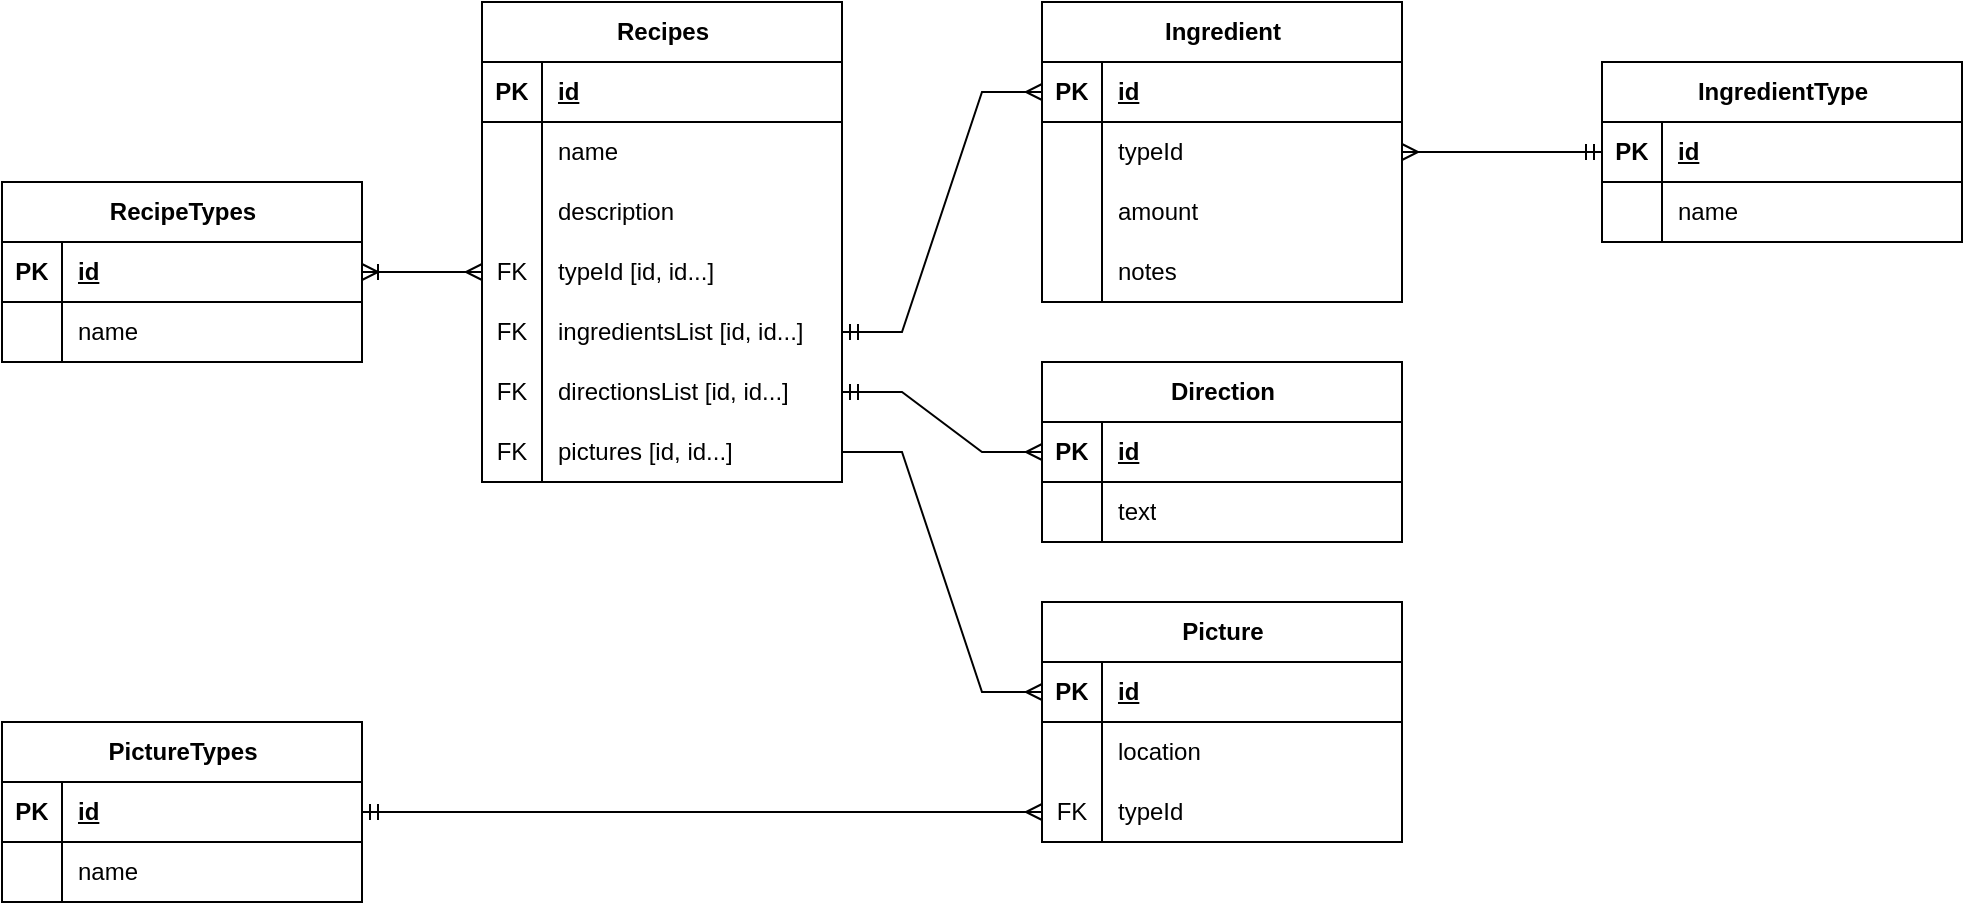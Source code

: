 <mxfile version="21.7.4" type="github">
  <diagram name="Page-1" id="D5alb9Moifd8iYm64lUn">
    <mxGraphModel dx="1430" dy="534" grid="1" gridSize="10" guides="1" tooltips="1" connect="1" arrows="1" fold="1" page="1" pageScale="1" pageWidth="1100" pageHeight="850" math="0" shadow="0">
      <root>
        <mxCell id="0" />
        <mxCell id="1" parent="0" />
        <mxCell id="oCKbtR8Srotwf5b5OLEw-14" value="&lt;div&gt;Recipes&lt;/div&gt;" style="shape=table;startSize=30;container=1;collapsible=1;childLayout=tableLayout;fixedRows=1;rowLines=0;fontStyle=1;align=center;resizeLast=1;html=1;" parent="1" vertex="1">
          <mxGeometry x="280" y="60" width="180" height="240" as="geometry" />
        </mxCell>
        <mxCell id="oCKbtR8Srotwf5b5OLEw-15" value="" style="shape=tableRow;horizontal=0;startSize=0;swimlaneHead=0;swimlaneBody=0;fillColor=none;collapsible=0;dropTarget=0;points=[[0,0.5],[1,0.5]];portConstraint=eastwest;top=0;left=0;right=0;bottom=1;" parent="oCKbtR8Srotwf5b5OLEw-14" vertex="1">
          <mxGeometry y="30" width="180" height="30" as="geometry" />
        </mxCell>
        <mxCell id="oCKbtR8Srotwf5b5OLEw-16" value="PK" style="shape=partialRectangle;connectable=0;fillColor=none;top=0;left=0;bottom=0;right=0;fontStyle=1;overflow=hidden;whiteSpace=wrap;html=1;" parent="oCKbtR8Srotwf5b5OLEw-15" vertex="1">
          <mxGeometry width="30" height="30" as="geometry">
            <mxRectangle width="30" height="30" as="alternateBounds" />
          </mxGeometry>
        </mxCell>
        <mxCell id="oCKbtR8Srotwf5b5OLEw-17" value="id" style="shape=partialRectangle;connectable=0;fillColor=none;top=0;left=0;bottom=0;right=0;align=left;spacingLeft=6;fontStyle=5;overflow=hidden;whiteSpace=wrap;html=1;" parent="oCKbtR8Srotwf5b5OLEw-15" vertex="1">
          <mxGeometry x="30" width="150" height="30" as="geometry">
            <mxRectangle width="150" height="30" as="alternateBounds" />
          </mxGeometry>
        </mxCell>
        <mxCell id="oCKbtR8Srotwf5b5OLEw-18" value="" style="shape=tableRow;horizontal=0;startSize=0;swimlaneHead=0;swimlaneBody=0;fillColor=none;collapsible=0;dropTarget=0;points=[[0,0.5],[1,0.5]];portConstraint=eastwest;top=0;left=0;right=0;bottom=0;" parent="oCKbtR8Srotwf5b5OLEw-14" vertex="1">
          <mxGeometry y="60" width="180" height="30" as="geometry" />
        </mxCell>
        <mxCell id="oCKbtR8Srotwf5b5OLEw-19" value="" style="shape=partialRectangle;connectable=0;fillColor=none;top=0;left=0;bottom=0;right=0;editable=1;overflow=hidden;whiteSpace=wrap;html=1;" parent="oCKbtR8Srotwf5b5OLEw-18" vertex="1">
          <mxGeometry width="30" height="30" as="geometry">
            <mxRectangle width="30" height="30" as="alternateBounds" />
          </mxGeometry>
        </mxCell>
        <mxCell id="oCKbtR8Srotwf5b5OLEw-20" value="name" style="shape=partialRectangle;connectable=0;fillColor=none;top=0;left=0;bottom=0;right=0;align=left;spacingLeft=6;overflow=hidden;whiteSpace=wrap;html=1;" parent="oCKbtR8Srotwf5b5OLEw-18" vertex="1">
          <mxGeometry x="30" width="150" height="30" as="geometry">
            <mxRectangle width="150" height="30" as="alternateBounds" />
          </mxGeometry>
        </mxCell>
        <mxCell id="oCKbtR8Srotwf5b5OLEw-21" value="" style="shape=tableRow;horizontal=0;startSize=0;swimlaneHead=0;swimlaneBody=0;fillColor=none;collapsible=0;dropTarget=0;points=[[0,0.5],[1,0.5]];portConstraint=eastwest;top=0;left=0;right=0;bottom=0;" parent="oCKbtR8Srotwf5b5OLEw-14" vertex="1">
          <mxGeometry y="90" width="180" height="30" as="geometry" />
        </mxCell>
        <mxCell id="oCKbtR8Srotwf5b5OLEw-22" value="" style="shape=partialRectangle;connectable=0;fillColor=none;top=0;left=0;bottom=0;right=0;editable=1;overflow=hidden;whiteSpace=wrap;html=1;" parent="oCKbtR8Srotwf5b5OLEw-21" vertex="1">
          <mxGeometry width="30" height="30" as="geometry">
            <mxRectangle width="30" height="30" as="alternateBounds" />
          </mxGeometry>
        </mxCell>
        <mxCell id="oCKbtR8Srotwf5b5OLEw-23" value="description" style="shape=partialRectangle;connectable=0;fillColor=none;top=0;left=0;bottom=0;right=0;align=left;spacingLeft=6;overflow=hidden;whiteSpace=wrap;html=1;" parent="oCKbtR8Srotwf5b5OLEw-21" vertex="1">
          <mxGeometry x="30" width="150" height="30" as="geometry">
            <mxRectangle width="150" height="30" as="alternateBounds" />
          </mxGeometry>
        </mxCell>
        <mxCell id="oCKbtR8Srotwf5b5OLEw-24" value="" style="shape=tableRow;horizontal=0;startSize=0;swimlaneHead=0;swimlaneBody=0;fillColor=none;collapsible=0;dropTarget=0;points=[[0,0.5],[1,0.5]];portConstraint=eastwest;top=0;left=0;right=0;bottom=0;" parent="oCKbtR8Srotwf5b5OLEw-14" vertex="1">
          <mxGeometry y="120" width="180" height="30" as="geometry" />
        </mxCell>
        <mxCell id="oCKbtR8Srotwf5b5OLEw-25" value="FK" style="shape=partialRectangle;connectable=0;fillColor=none;top=0;left=0;bottom=0;right=0;editable=1;overflow=hidden;whiteSpace=wrap;html=1;" parent="oCKbtR8Srotwf5b5OLEw-24" vertex="1">
          <mxGeometry width="30" height="30" as="geometry">
            <mxRectangle width="30" height="30" as="alternateBounds" />
          </mxGeometry>
        </mxCell>
        <mxCell id="oCKbtR8Srotwf5b5OLEw-26" value="typeId [id, id...]" style="shape=partialRectangle;connectable=0;fillColor=none;top=0;left=0;bottom=0;right=0;align=left;spacingLeft=6;overflow=hidden;whiteSpace=wrap;html=1;" parent="oCKbtR8Srotwf5b5OLEw-24" vertex="1">
          <mxGeometry x="30" width="150" height="30" as="geometry">
            <mxRectangle width="150" height="30" as="alternateBounds" />
          </mxGeometry>
        </mxCell>
        <mxCell id="Uu37mNK2mu2uqTFhkGx0-7" style="shape=tableRow;horizontal=0;startSize=0;swimlaneHead=0;swimlaneBody=0;fillColor=none;collapsible=0;dropTarget=0;points=[[0,0.5],[1,0.5]];portConstraint=eastwest;top=0;left=0;right=0;bottom=0;" vertex="1" parent="oCKbtR8Srotwf5b5OLEw-14">
          <mxGeometry y="150" width="180" height="30" as="geometry" />
        </mxCell>
        <mxCell id="Uu37mNK2mu2uqTFhkGx0-8" value="FK" style="shape=partialRectangle;connectable=0;fillColor=none;top=0;left=0;bottom=0;right=0;editable=1;overflow=hidden;whiteSpace=wrap;html=1;" vertex="1" parent="Uu37mNK2mu2uqTFhkGx0-7">
          <mxGeometry width="30" height="30" as="geometry">
            <mxRectangle width="30" height="30" as="alternateBounds" />
          </mxGeometry>
        </mxCell>
        <mxCell id="Uu37mNK2mu2uqTFhkGx0-9" value="ingredientsList [id, id...]" style="shape=partialRectangle;connectable=0;fillColor=none;top=0;left=0;bottom=0;right=0;align=left;spacingLeft=6;overflow=hidden;whiteSpace=wrap;html=1;" vertex="1" parent="Uu37mNK2mu2uqTFhkGx0-7">
          <mxGeometry x="30" width="150" height="30" as="geometry">
            <mxRectangle width="150" height="30" as="alternateBounds" />
          </mxGeometry>
        </mxCell>
        <mxCell id="Uu37mNK2mu2uqTFhkGx0-4" style="shape=tableRow;horizontal=0;startSize=0;swimlaneHead=0;swimlaneBody=0;fillColor=none;collapsible=0;dropTarget=0;points=[[0,0.5],[1,0.5]];portConstraint=eastwest;top=0;left=0;right=0;bottom=0;" vertex="1" parent="oCKbtR8Srotwf5b5OLEw-14">
          <mxGeometry y="180" width="180" height="30" as="geometry" />
        </mxCell>
        <mxCell id="Uu37mNK2mu2uqTFhkGx0-5" value="FK" style="shape=partialRectangle;connectable=0;fillColor=none;top=0;left=0;bottom=0;right=0;editable=1;overflow=hidden;whiteSpace=wrap;html=1;" vertex="1" parent="Uu37mNK2mu2uqTFhkGx0-4">
          <mxGeometry width="30" height="30" as="geometry">
            <mxRectangle width="30" height="30" as="alternateBounds" />
          </mxGeometry>
        </mxCell>
        <mxCell id="Uu37mNK2mu2uqTFhkGx0-6" value="directionsList [id, id...]" style="shape=partialRectangle;connectable=0;fillColor=none;top=0;left=0;bottom=0;right=0;align=left;spacingLeft=6;overflow=hidden;whiteSpace=wrap;html=1;" vertex="1" parent="Uu37mNK2mu2uqTFhkGx0-4">
          <mxGeometry x="30" width="150" height="30" as="geometry">
            <mxRectangle width="150" height="30" as="alternateBounds" />
          </mxGeometry>
        </mxCell>
        <mxCell id="Uu37mNK2mu2uqTFhkGx0-1" style="shape=tableRow;horizontal=0;startSize=0;swimlaneHead=0;swimlaneBody=0;fillColor=none;collapsible=0;dropTarget=0;points=[[0,0.5],[1,0.5]];portConstraint=eastwest;top=0;left=0;right=0;bottom=0;" vertex="1" parent="oCKbtR8Srotwf5b5OLEw-14">
          <mxGeometry y="210" width="180" height="30" as="geometry" />
        </mxCell>
        <mxCell id="Uu37mNK2mu2uqTFhkGx0-2" value="FK" style="shape=partialRectangle;connectable=0;fillColor=none;top=0;left=0;bottom=0;right=0;editable=1;overflow=hidden;whiteSpace=wrap;html=1;" vertex="1" parent="Uu37mNK2mu2uqTFhkGx0-1">
          <mxGeometry width="30" height="30" as="geometry">
            <mxRectangle width="30" height="30" as="alternateBounds" />
          </mxGeometry>
        </mxCell>
        <mxCell id="Uu37mNK2mu2uqTFhkGx0-3" value="pictures [id, id...]" style="shape=partialRectangle;connectable=0;fillColor=none;top=0;left=0;bottom=0;right=0;align=left;spacingLeft=6;overflow=hidden;whiteSpace=wrap;html=1;" vertex="1" parent="Uu37mNK2mu2uqTFhkGx0-1">
          <mxGeometry x="30" width="150" height="30" as="geometry">
            <mxRectangle width="150" height="30" as="alternateBounds" />
          </mxGeometry>
        </mxCell>
        <mxCell id="oCKbtR8Srotwf5b5OLEw-27" value="Ingredient" style="shape=table;startSize=30;container=1;collapsible=1;childLayout=tableLayout;fixedRows=1;rowLines=0;fontStyle=1;align=center;resizeLast=1;html=1;" parent="1" vertex="1">
          <mxGeometry x="560" y="60" width="180" height="150" as="geometry" />
        </mxCell>
        <mxCell id="oCKbtR8Srotwf5b5OLEw-28" value="" style="shape=tableRow;horizontal=0;startSize=0;swimlaneHead=0;swimlaneBody=0;fillColor=none;collapsible=0;dropTarget=0;points=[[0,0.5],[1,0.5]];portConstraint=eastwest;top=0;left=0;right=0;bottom=1;" parent="oCKbtR8Srotwf5b5OLEw-27" vertex="1">
          <mxGeometry y="30" width="180" height="30" as="geometry" />
        </mxCell>
        <mxCell id="oCKbtR8Srotwf5b5OLEw-29" value="PK" style="shape=partialRectangle;connectable=0;fillColor=none;top=0;left=0;bottom=0;right=0;fontStyle=1;overflow=hidden;whiteSpace=wrap;html=1;" parent="oCKbtR8Srotwf5b5OLEw-28" vertex="1">
          <mxGeometry width="30" height="30" as="geometry">
            <mxRectangle width="30" height="30" as="alternateBounds" />
          </mxGeometry>
        </mxCell>
        <mxCell id="oCKbtR8Srotwf5b5OLEw-30" value="id" style="shape=partialRectangle;connectable=0;fillColor=none;top=0;left=0;bottom=0;right=0;align=left;spacingLeft=6;fontStyle=5;overflow=hidden;whiteSpace=wrap;html=1;" parent="oCKbtR8Srotwf5b5OLEw-28" vertex="1">
          <mxGeometry x="30" width="150" height="30" as="geometry">
            <mxRectangle width="150" height="30" as="alternateBounds" />
          </mxGeometry>
        </mxCell>
        <mxCell id="oCKbtR8Srotwf5b5OLEw-31" value="" style="shape=tableRow;horizontal=0;startSize=0;swimlaneHead=0;swimlaneBody=0;fillColor=none;collapsible=0;dropTarget=0;points=[[0,0.5],[1,0.5]];portConstraint=eastwest;top=0;left=0;right=0;bottom=0;" parent="oCKbtR8Srotwf5b5OLEw-27" vertex="1">
          <mxGeometry y="60" width="180" height="30" as="geometry" />
        </mxCell>
        <mxCell id="oCKbtR8Srotwf5b5OLEw-32" value="" style="shape=partialRectangle;connectable=0;fillColor=none;top=0;left=0;bottom=0;right=0;editable=1;overflow=hidden;whiteSpace=wrap;html=1;" parent="oCKbtR8Srotwf5b5OLEw-31" vertex="1">
          <mxGeometry width="30" height="30" as="geometry">
            <mxRectangle width="30" height="30" as="alternateBounds" />
          </mxGeometry>
        </mxCell>
        <mxCell id="oCKbtR8Srotwf5b5OLEw-33" value="typeId" style="shape=partialRectangle;connectable=0;fillColor=none;top=0;left=0;bottom=0;right=0;align=left;spacingLeft=6;overflow=hidden;whiteSpace=wrap;html=1;" parent="oCKbtR8Srotwf5b5OLEw-31" vertex="1">
          <mxGeometry x="30" width="150" height="30" as="geometry">
            <mxRectangle width="150" height="30" as="alternateBounds" />
          </mxGeometry>
        </mxCell>
        <mxCell id="Uu37mNK2mu2uqTFhkGx0-13" style="shape=tableRow;horizontal=0;startSize=0;swimlaneHead=0;swimlaneBody=0;fillColor=none;collapsible=0;dropTarget=0;points=[[0,0.5],[1,0.5]];portConstraint=eastwest;top=0;left=0;right=0;bottom=0;" vertex="1" parent="oCKbtR8Srotwf5b5OLEw-27">
          <mxGeometry y="90" width="180" height="30" as="geometry" />
        </mxCell>
        <mxCell id="Uu37mNK2mu2uqTFhkGx0-14" style="shape=partialRectangle;connectable=0;fillColor=none;top=0;left=0;bottom=0;right=0;editable=1;overflow=hidden;whiteSpace=wrap;html=1;" vertex="1" parent="Uu37mNK2mu2uqTFhkGx0-13">
          <mxGeometry width="30" height="30" as="geometry">
            <mxRectangle width="30" height="30" as="alternateBounds" />
          </mxGeometry>
        </mxCell>
        <mxCell id="Uu37mNK2mu2uqTFhkGx0-15" value="amount" style="shape=partialRectangle;connectable=0;fillColor=none;top=0;left=0;bottom=0;right=0;align=left;spacingLeft=6;overflow=hidden;whiteSpace=wrap;html=1;" vertex="1" parent="Uu37mNK2mu2uqTFhkGx0-13">
          <mxGeometry x="30" width="150" height="30" as="geometry">
            <mxRectangle width="150" height="30" as="alternateBounds" />
          </mxGeometry>
        </mxCell>
        <mxCell id="Uu37mNK2mu2uqTFhkGx0-16" style="shape=tableRow;horizontal=0;startSize=0;swimlaneHead=0;swimlaneBody=0;fillColor=none;collapsible=0;dropTarget=0;points=[[0,0.5],[1,0.5]];portConstraint=eastwest;top=0;left=0;right=0;bottom=0;" vertex="1" parent="oCKbtR8Srotwf5b5OLEw-27">
          <mxGeometry y="120" width="180" height="30" as="geometry" />
        </mxCell>
        <mxCell id="Uu37mNK2mu2uqTFhkGx0-17" style="shape=partialRectangle;connectable=0;fillColor=none;top=0;left=0;bottom=0;right=0;editable=1;overflow=hidden;whiteSpace=wrap;html=1;" vertex="1" parent="Uu37mNK2mu2uqTFhkGx0-16">
          <mxGeometry width="30" height="30" as="geometry">
            <mxRectangle width="30" height="30" as="alternateBounds" />
          </mxGeometry>
        </mxCell>
        <mxCell id="Uu37mNK2mu2uqTFhkGx0-18" value="notes" style="shape=partialRectangle;connectable=0;fillColor=none;top=0;left=0;bottom=0;right=0;align=left;spacingLeft=6;overflow=hidden;whiteSpace=wrap;html=1;" vertex="1" parent="Uu37mNK2mu2uqTFhkGx0-16">
          <mxGeometry x="30" width="150" height="30" as="geometry">
            <mxRectangle width="150" height="30" as="alternateBounds" />
          </mxGeometry>
        </mxCell>
        <mxCell id="oCKbtR8Srotwf5b5OLEw-40" value="Direction" style="shape=table;startSize=30;container=1;collapsible=1;childLayout=tableLayout;fixedRows=1;rowLines=0;fontStyle=1;align=center;resizeLast=1;html=1;" parent="1" vertex="1">
          <mxGeometry x="560" y="240" width="180" height="90" as="geometry" />
        </mxCell>
        <mxCell id="oCKbtR8Srotwf5b5OLEw-41" value="" style="shape=tableRow;horizontal=0;startSize=0;swimlaneHead=0;swimlaneBody=0;fillColor=none;collapsible=0;dropTarget=0;points=[[0,0.5],[1,0.5]];portConstraint=eastwest;top=0;left=0;right=0;bottom=1;" parent="oCKbtR8Srotwf5b5OLEw-40" vertex="1">
          <mxGeometry y="30" width="180" height="30" as="geometry" />
        </mxCell>
        <mxCell id="oCKbtR8Srotwf5b5OLEw-42" value="PK" style="shape=partialRectangle;connectable=0;fillColor=none;top=0;left=0;bottom=0;right=0;fontStyle=1;overflow=hidden;whiteSpace=wrap;html=1;" parent="oCKbtR8Srotwf5b5OLEw-41" vertex="1">
          <mxGeometry width="30" height="30" as="geometry">
            <mxRectangle width="30" height="30" as="alternateBounds" />
          </mxGeometry>
        </mxCell>
        <mxCell id="oCKbtR8Srotwf5b5OLEw-43" value="id" style="shape=partialRectangle;connectable=0;fillColor=none;top=0;left=0;bottom=0;right=0;align=left;spacingLeft=6;fontStyle=5;overflow=hidden;whiteSpace=wrap;html=1;" parent="oCKbtR8Srotwf5b5OLEw-41" vertex="1">
          <mxGeometry x="30" width="150" height="30" as="geometry">
            <mxRectangle width="150" height="30" as="alternateBounds" />
          </mxGeometry>
        </mxCell>
        <mxCell id="oCKbtR8Srotwf5b5OLEw-44" value="" style="shape=tableRow;horizontal=0;startSize=0;swimlaneHead=0;swimlaneBody=0;fillColor=none;collapsible=0;dropTarget=0;points=[[0,0.5],[1,0.5]];portConstraint=eastwest;top=0;left=0;right=0;bottom=0;" parent="oCKbtR8Srotwf5b5OLEw-40" vertex="1">
          <mxGeometry y="60" width="180" height="30" as="geometry" />
        </mxCell>
        <mxCell id="oCKbtR8Srotwf5b5OLEw-45" value="" style="shape=partialRectangle;connectable=0;fillColor=none;top=0;left=0;bottom=0;right=0;editable=1;overflow=hidden;whiteSpace=wrap;html=1;" parent="oCKbtR8Srotwf5b5OLEw-44" vertex="1">
          <mxGeometry width="30" height="30" as="geometry">
            <mxRectangle width="30" height="30" as="alternateBounds" />
          </mxGeometry>
        </mxCell>
        <mxCell id="oCKbtR8Srotwf5b5OLEw-46" value="text" style="shape=partialRectangle;connectable=0;fillColor=none;top=0;left=0;bottom=0;right=0;align=left;spacingLeft=6;overflow=hidden;whiteSpace=wrap;html=1;" parent="oCKbtR8Srotwf5b5OLEw-44" vertex="1">
          <mxGeometry x="30" width="150" height="30" as="geometry">
            <mxRectangle width="150" height="30" as="alternateBounds" />
          </mxGeometry>
        </mxCell>
        <mxCell id="oCKbtR8Srotwf5b5OLEw-53" value="RecipeTypes" style="shape=table;startSize=30;container=1;collapsible=1;childLayout=tableLayout;fixedRows=1;rowLines=0;fontStyle=1;align=center;resizeLast=1;html=1;" parent="1" vertex="1">
          <mxGeometry x="40" y="150" width="180" height="90" as="geometry" />
        </mxCell>
        <mxCell id="oCKbtR8Srotwf5b5OLEw-54" value="" style="shape=tableRow;horizontal=0;startSize=0;swimlaneHead=0;swimlaneBody=0;fillColor=none;collapsible=0;dropTarget=0;points=[[0,0.5],[1,0.5]];portConstraint=eastwest;top=0;left=0;right=0;bottom=1;" parent="oCKbtR8Srotwf5b5OLEw-53" vertex="1">
          <mxGeometry y="30" width="180" height="30" as="geometry" />
        </mxCell>
        <mxCell id="oCKbtR8Srotwf5b5OLEw-55" value="PK" style="shape=partialRectangle;connectable=0;fillColor=none;top=0;left=0;bottom=0;right=0;fontStyle=1;overflow=hidden;whiteSpace=wrap;html=1;" parent="oCKbtR8Srotwf5b5OLEw-54" vertex="1">
          <mxGeometry width="30" height="30" as="geometry">
            <mxRectangle width="30" height="30" as="alternateBounds" />
          </mxGeometry>
        </mxCell>
        <mxCell id="oCKbtR8Srotwf5b5OLEw-56" value="id" style="shape=partialRectangle;connectable=0;fillColor=none;top=0;left=0;bottom=0;right=0;align=left;spacingLeft=6;fontStyle=5;overflow=hidden;whiteSpace=wrap;html=1;" parent="oCKbtR8Srotwf5b5OLEw-54" vertex="1">
          <mxGeometry x="30" width="150" height="30" as="geometry">
            <mxRectangle width="150" height="30" as="alternateBounds" />
          </mxGeometry>
        </mxCell>
        <mxCell id="oCKbtR8Srotwf5b5OLEw-57" value="" style="shape=tableRow;horizontal=0;startSize=0;swimlaneHead=0;swimlaneBody=0;fillColor=none;collapsible=0;dropTarget=0;points=[[0,0.5],[1,0.5]];portConstraint=eastwest;top=0;left=0;right=0;bottom=0;" parent="oCKbtR8Srotwf5b5OLEw-53" vertex="1">
          <mxGeometry y="60" width="180" height="30" as="geometry" />
        </mxCell>
        <mxCell id="oCKbtR8Srotwf5b5OLEw-58" value="" style="shape=partialRectangle;connectable=0;fillColor=none;top=0;left=0;bottom=0;right=0;editable=1;overflow=hidden;whiteSpace=wrap;html=1;" parent="oCKbtR8Srotwf5b5OLEw-57" vertex="1">
          <mxGeometry width="30" height="30" as="geometry">
            <mxRectangle width="30" height="30" as="alternateBounds" />
          </mxGeometry>
        </mxCell>
        <mxCell id="oCKbtR8Srotwf5b5OLEw-59" value="name" style="shape=partialRectangle;connectable=0;fillColor=none;top=0;left=0;bottom=0;right=0;align=left;spacingLeft=6;overflow=hidden;whiteSpace=wrap;html=1;" parent="oCKbtR8Srotwf5b5OLEw-57" vertex="1">
          <mxGeometry x="30" width="150" height="30" as="geometry">
            <mxRectangle width="150" height="30" as="alternateBounds" />
          </mxGeometry>
        </mxCell>
        <mxCell id="oCKbtR8Srotwf5b5OLEw-66" value="" style="edgeStyle=entityRelationEdgeStyle;fontSize=12;html=1;endArrow=ERmany;rounded=0;startArrow=ERoneToMany;startFill=0;" parent="1" source="oCKbtR8Srotwf5b5OLEw-54" target="oCKbtR8Srotwf5b5OLEw-24" edge="1">
          <mxGeometry width="100" height="100" relative="1" as="geometry">
            <mxPoint x="150" y="460" as="sourcePoint" />
            <mxPoint x="250" y="360" as="targetPoint" />
          </mxGeometry>
        </mxCell>
        <mxCell id="oCKbtR8Srotwf5b5OLEw-67" value="" style="edgeStyle=entityRelationEdgeStyle;fontSize=12;html=1;endArrow=ERmany;startArrow=ERmandOne;rounded=0;exitX=1;exitY=0.5;exitDx=0;exitDy=0;endFill=0;" parent="1" source="Uu37mNK2mu2uqTFhkGx0-7" target="oCKbtR8Srotwf5b5OLEw-28" edge="1">
          <mxGeometry width="100" height="100" relative="1" as="geometry">
            <mxPoint x="400" y="450" as="sourcePoint" />
            <mxPoint x="500" y="350" as="targetPoint" />
          </mxGeometry>
        </mxCell>
        <mxCell id="oCKbtR8Srotwf5b5OLEw-68" value="" style="edgeStyle=entityRelationEdgeStyle;fontSize=12;html=1;endArrow=ERmany;startArrow=ERmandOne;rounded=0;exitX=1;exitY=0.5;exitDx=0;exitDy=0;endFill=0;" parent="1" source="Uu37mNK2mu2uqTFhkGx0-4" target="oCKbtR8Srotwf5b5OLEw-41" edge="1">
          <mxGeometry width="100" height="100" relative="1" as="geometry">
            <mxPoint x="330" y="550" as="sourcePoint" />
            <mxPoint x="430" y="450" as="targetPoint" />
          </mxGeometry>
        </mxCell>
        <mxCell id="oCKbtR8Srotwf5b5OLEw-69" value="Picture" style="shape=table;startSize=30;container=1;collapsible=1;childLayout=tableLayout;fixedRows=1;rowLines=0;fontStyle=1;align=center;resizeLast=1;html=1;" parent="1" vertex="1">
          <mxGeometry x="560" y="360" width="180" height="120" as="geometry" />
        </mxCell>
        <mxCell id="oCKbtR8Srotwf5b5OLEw-70" value="" style="shape=tableRow;horizontal=0;startSize=0;swimlaneHead=0;swimlaneBody=0;fillColor=none;collapsible=0;dropTarget=0;points=[[0,0.5],[1,0.5]];portConstraint=eastwest;top=0;left=0;right=0;bottom=1;" parent="oCKbtR8Srotwf5b5OLEw-69" vertex="1">
          <mxGeometry y="30" width="180" height="30" as="geometry" />
        </mxCell>
        <mxCell id="oCKbtR8Srotwf5b5OLEw-71" value="PK" style="shape=partialRectangle;connectable=0;fillColor=none;top=0;left=0;bottom=0;right=0;fontStyle=1;overflow=hidden;whiteSpace=wrap;html=1;" parent="oCKbtR8Srotwf5b5OLEw-70" vertex="1">
          <mxGeometry width="30" height="30" as="geometry">
            <mxRectangle width="30" height="30" as="alternateBounds" />
          </mxGeometry>
        </mxCell>
        <mxCell id="oCKbtR8Srotwf5b5OLEw-72" value="id" style="shape=partialRectangle;connectable=0;fillColor=none;top=0;left=0;bottom=0;right=0;align=left;spacingLeft=6;fontStyle=5;overflow=hidden;whiteSpace=wrap;html=1;" parent="oCKbtR8Srotwf5b5OLEw-70" vertex="1">
          <mxGeometry x="30" width="150" height="30" as="geometry">
            <mxRectangle width="150" height="30" as="alternateBounds" />
          </mxGeometry>
        </mxCell>
        <mxCell id="oCKbtR8Srotwf5b5OLEw-76" value="" style="shape=tableRow;horizontal=0;startSize=0;swimlaneHead=0;swimlaneBody=0;fillColor=none;collapsible=0;dropTarget=0;points=[[0,0.5],[1,0.5]];portConstraint=eastwest;top=0;left=0;right=0;bottom=0;" parent="oCKbtR8Srotwf5b5OLEw-69" vertex="1">
          <mxGeometry y="60" width="180" height="30" as="geometry" />
        </mxCell>
        <mxCell id="oCKbtR8Srotwf5b5OLEw-77" value="" style="shape=partialRectangle;connectable=0;fillColor=none;top=0;left=0;bottom=0;right=0;editable=1;overflow=hidden;whiteSpace=wrap;html=1;" parent="oCKbtR8Srotwf5b5OLEw-76" vertex="1">
          <mxGeometry width="30" height="30" as="geometry">
            <mxRectangle width="30" height="30" as="alternateBounds" />
          </mxGeometry>
        </mxCell>
        <mxCell id="oCKbtR8Srotwf5b5OLEw-78" value="location" style="shape=partialRectangle;connectable=0;fillColor=none;top=0;left=0;bottom=0;right=0;align=left;spacingLeft=6;overflow=hidden;whiteSpace=wrap;html=1;" parent="oCKbtR8Srotwf5b5OLEw-76" vertex="1">
          <mxGeometry x="30" width="150" height="30" as="geometry">
            <mxRectangle width="150" height="30" as="alternateBounds" />
          </mxGeometry>
        </mxCell>
        <mxCell id="oCKbtR8Srotwf5b5OLEw-79" value="" style="shape=tableRow;horizontal=0;startSize=0;swimlaneHead=0;swimlaneBody=0;fillColor=none;collapsible=0;dropTarget=0;points=[[0,0.5],[1,0.5]];portConstraint=eastwest;top=0;left=0;right=0;bottom=0;" parent="oCKbtR8Srotwf5b5OLEw-69" vertex="1">
          <mxGeometry y="90" width="180" height="30" as="geometry" />
        </mxCell>
        <mxCell id="oCKbtR8Srotwf5b5OLEw-80" value="FK" style="shape=partialRectangle;connectable=0;fillColor=none;top=0;left=0;bottom=0;right=0;editable=1;overflow=hidden;whiteSpace=wrap;html=1;" parent="oCKbtR8Srotwf5b5OLEw-79" vertex="1">
          <mxGeometry width="30" height="30" as="geometry">
            <mxRectangle width="30" height="30" as="alternateBounds" />
          </mxGeometry>
        </mxCell>
        <mxCell id="oCKbtR8Srotwf5b5OLEw-81" value="typeId" style="shape=partialRectangle;connectable=0;fillColor=none;top=0;left=0;bottom=0;right=0;align=left;spacingLeft=6;overflow=hidden;whiteSpace=wrap;html=1;" parent="oCKbtR8Srotwf5b5OLEw-79" vertex="1">
          <mxGeometry x="30" width="150" height="30" as="geometry">
            <mxRectangle width="150" height="30" as="alternateBounds" />
          </mxGeometry>
        </mxCell>
        <mxCell id="oCKbtR8Srotwf5b5OLEw-82" value="PictureTypes" style="shape=table;startSize=30;container=1;collapsible=1;childLayout=tableLayout;fixedRows=1;rowLines=0;fontStyle=1;align=center;resizeLast=1;html=1;" parent="1" vertex="1">
          <mxGeometry x="40" y="420" width="180" height="90" as="geometry" />
        </mxCell>
        <mxCell id="oCKbtR8Srotwf5b5OLEw-83" value="" style="shape=tableRow;horizontal=0;startSize=0;swimlaneHead=0;swimlaneBody=0;fillColor=none;collapsible=0;dropTarget=0;points=[[0,0.5],[1,0.5]];portConstraint=eastwest;top=0;left=0;right=0;bottom=1;" parent="oCKbtR8Srotwf5b5OLEw-82" vertex="1">
          <mxGeometry y="30" width="180" height="30" as="geometry" />
        </mxCell>
        <mxCell id="oCKbtR8Srotwf5b5OLEw-84" value="PK" style="shape=partialRectangle;connectable=0;fillColor=none;top=0;left=0;bottom=0;right=0;fontStyle=1;overflow=hidden;whiteSpace=wrap;html=1;" parent="oCKbtR8Srotwf5b5OLEw-83" vertex="1">
          <mxGeometry width="30" height="30" as="geometry">
            <mxRectangle width="30" height="30" as="alternateBounds" />
          </mxGeometry>
        </mxCell>
        <mxCell id="oCKbtR8Srotwf5b5OLEw-85" value="id" style="shape=partialRectangle;connectable=0;fillColor=none;top=0;left=0;bottom=0;right=0;align=left;spacingLeft=6;fontStyle=5;overflow=hidden;whiteSpace=wrap;html=1;" parent="oCKbtR8Srotwf5b5OLEw-83" vertex="1">
          <mxGeometry x="30" width="150" height="30" as="geometry">
            <mxRectangle width="150" height="30" as="alternateBounds" />
          </mxGeometry>
        </mxCell>
        <mxCell id="oCKbtR8Srotwf5b5OLEw-86" value="" style="shape=tableRow;horizontal=0;startSize=0;swimlaneHead=0;swimlaneBody=0;fillColor=none;collapsible=0;dropTarget=0;points=[[0,0.5],[1,0.5]];portConstraint=eastwest;top=0;left=0;right=0;bottom=0;" parent="oCKbtR8Srotwf5b5OLEw-82" vertex="1">
          <mxGeometry y="60" width="180" height="30" as="geometry" />
        </mxCell>
        <mxCell id="oCKbtR8Srotwf5b5OLEw-87" value="" style="shape=partialRectangle;connectable=0;fillColor=none;top=0;left=0;bottom=0;right=0;editable=1;overflow=hidden;whiteSpace=wrap;html=1;" parent="oCKbtR8Srotwf5b5OLEw-86" vertex="1">
          <mxGeometry width="30" height="30" as="geometry">
            <mxRectangle width="30" height="30" as="alternateBounds" />
          </mxGeometry>
        </mxCell>
        <mxCell id="oCKbtR8Srotwf5b5OLEw-88" value="name" style="shape=partialRectangle;connectable=0;fillColor=none;top=0;left=0;bottom=0;right=0;align=left;spacingLeft=6;overflow=hidden;whiteSpace=wrap;html=1;" parent="oCKbtR8Srotwf5b5OLEw-86" vertex="1">
          <mxGeometry x="30" width="150" height="30" as="geometry">
            <mxRectangle width="150" height="30" as="alternateBounds" />
          </mxGeometry>
        </mxCell>
        <mxCell id="oCKbtR8Srotwf5b5OLEw-95" value="" style="edgeStyle=entityRelationEdgeStyle;fontSize=12;html=1;endArrow=ERmany;rounded=0;startArrow=ERmandOne;startFill=0;" parent="1" source="oCKbtR8Srotwf5b5OLEw-83" target="oCKbtR8Srotwf5b5OLEw-79" edge="1">
          <mxGeometry width="100" height="100" relative="1" as="geometry">
            <mxPoint x="180" y="690" as="sourcePoint" />
            <mxPoint x="280" y="590" as="targetPoint" />
          </mxGeometry>
        </mxCell>
        <mxCell id="oCKbtR8Srotwf5b5OLEw-96" value="" style="edgeStyle=entityRelationEdgeStyle;fontSize=12;html=1;endArrow=ERmany;rounded=0;exitX=1;exitY=0.5;exitDx=0;exitDy=0;entryX=0;entryY=0.5;entryDx=0;entryDy=0;" parent="1" source="Uu37mNK2mu2uqTFhkGx0-1" target="oCKbtR8Srotwf5b5OLEw-70" edge="1">
          <mxGeometry width="100" height="100" relative="1" as="geometry">
            <mxPoint x="430" y="340" as="sourcePoint" />
            <mxPoint x="490" y="600" as="targetPoint" />
          </mxGeometry>
        </mxCell>
        <mxCell id="Uu37mNK2mu2uqTFhkGx0-24" value="IngredientType" style="shape=table;startSize=30;container=1;collapsible=1;childLayout=tableLayout;fixedRows=1;rowLines=0;fontStyle=1;align=center;resizeLast=1;html=1;" vertex="1" parent="1">
          <mxGeometry x="840" y="90" width="180" height="90" as="geometry" />
        </mxCell>
        <mxCell id="Uu37mNK2mu2uqTFhkGx0-25" value="" style="shape=tableRow;horizontal=0;startSize=0;swimlaneHead=0;swimlaneBody=0;fillColor=none;collapsible=0;dropTarget=0;points=[[0,0.5],[1,0.5]];portConstraint=eastwest;top=0;left=0;right=0;bottom=1;" vertex="1" parent="Uu37mNK2mu2uqTFhkGx0-24">
          <mxGeometry y="30" width="180" height="30" as="geometry" />
        </mxCell>
        <mxCell id="Uu37mNK2mu2uqTFhkGx0-26" value="PK" style="shape=partialRectangle;connectable=0;fillColor=none;top=0;left=0;bottom=0;right=0;fontStyle=1;overflow=hidden;whiteSpace=wrap;html=1;" vertex="1" parent="Uu37mNK2mu2uqTFhkGx0-25">
          <mxGeometry width="30" height="30" as="geometry">
            <mxRectangle width="30" height="30" as="alternateBounds" />
          </mxGeometry>
        </mxCell>
        <mxCell id="Uu37mNK2mu2uqTFhkGx0-27" value="id" style="shape=partialRectangle;connectable=0;fillColor=none;top=0;left=0;bottom=0;right=0;align=left;spacingLeft=6;fontStyle=5;overflow=hidden;whiteSpace=wrap;html=1;" vertex="1" parent="Uu37mNK2mu2uqTFhkGx0-25">
          <mxGeometry x="30" width="150" height="30" as="geometry">
            <mxRectangle width="150" height="30" as="alternateBounds" />
          </mxGeometry>
        </mxCell>
        <mxCell id="Uu37mNK2mu2uqTFhkGx0-28" value="" style="shape=tableRow;horizontal=0;startSize=0;swimlaneHead=0;swimlaneBody=0;fillColor=none;collapsible=0;dropTarget=0;points=[[0,0.5],[1,0.5]];portConstraint=eastwest;top=0;left=0;right=0;bottom=0;" vertex="1" parent="Uu37mNK2mu2uqTFhkGx0-24">
          <mxGeometry y="60" width="180" height="30" as="geometry" />
        </mxCell>
        <mxCell id="Uu37mNK2mu2uqTFhkGx0-29" value="" style="shape=partialRectangle;connectable=0;fillColor=none;top=0;left=0;bottom=0;right=0;editable=1;overflow=hidden;whiteSpace=wrap;html=1;" vertex="1" parent="Uu37mNK2mu2uqTFhkGx0-28">
          <mxGeometry width="30" height="30" as="geometry">
            <mxRectangle width="30" height="30" as="alternateBounds" />
          </mxGeometry>
        </mxCell>
        <mxCell id="Uu37mNK2mu2uqTFhkGx0-30" value="name" style="shape=partialRectangle;connectable=0;fillColor=none;top=0;left=0;bottom=0;right=0;align=left;spacingLeft=6;overflow=hidden;whiteSpace=wrap;html=1;" vertex="1" parent="Uu37mNK2mu2uqTFhkGx0-28">
          <mxGeometry x="30" width="150" height="30" as="geometry">
            <mxRectangle width="150" height="30" as="alternateBounds" />
          </mxGeometry>
        </mxCell>
        <mxCell id="Uu37mNK2mu2uqTFhkGx0-50" value="" style="edgeStyle=entityRelationEdgeStyle;fontSize=12;html=1;endArrow=ERmandOne;endFill=0;rounded=0;exitX=1;exitY=0.5;exitDx=0;exitDy=0;entryX=0;entryY=0.5;entryDx=0;entryDy=0;startArrow=ERmany;startFill=0;" edge="1" parent="1" source="oCKbtR8Srotwf5b5OLEw-31" target="Uu37mNK2mu2uqTFhkGx0-25">
          <mxGeometry width="100" height="100" relative="1" as="geometry">
            <mxPoint x="840" y="430" as="sourcePoint" />
            <mxPoint x="940" y="330" as="targetPoint" />
          </mxGeometry>
        </mxCell>
      </root>
    </mxGraphModel>
  </diagram>
</mxfile>
